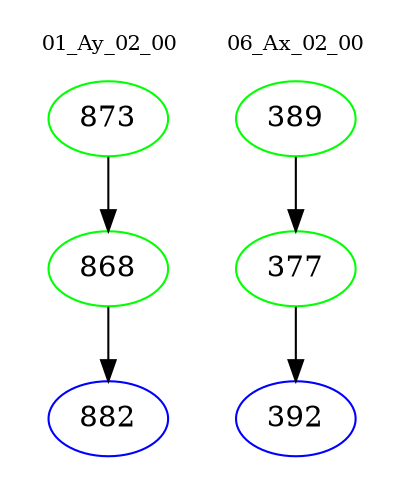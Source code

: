 digraph{
subgraph cluster_0 {
color = white
label = "01_Ay_02_00";
fontsize=10;
T0_873 [label="873", color="green"]
T0_873 -> T0_868 [color="black"]
T0_868 [label="868", color="green"]
T0_868 -> T0_882 [color="black"]
T0_882 [label="882", color="blue"]
}
subgraph cluster_1 {
color = white
label = "06_Ax_02_00";
fontsize=10;
T1_389 [label="389", color="green"]
T1_389 -> T1_377 [color="black"]
T1_377 [label="377", color="green"]
T1_377 -> T1_392 [color="black"]
T1_392 [label="392", color="blue"]
}
}
